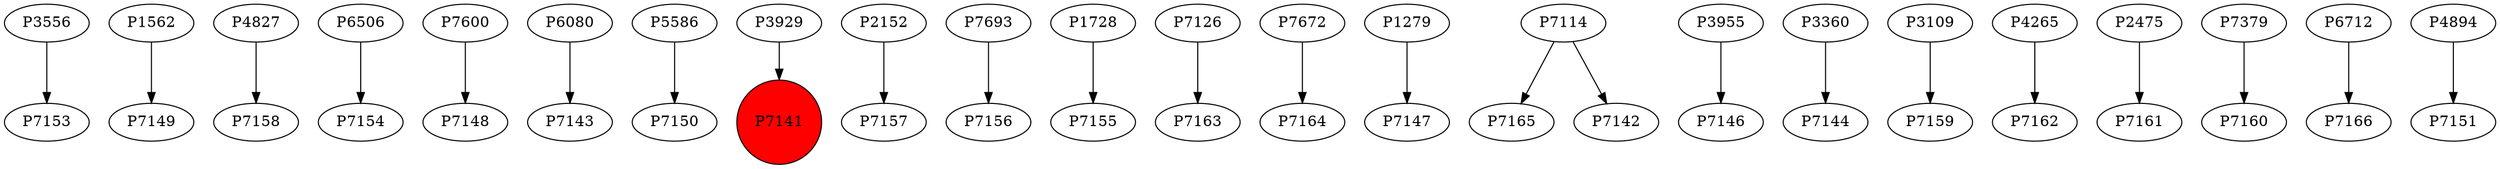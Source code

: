 digraph {
	P3556 -> P7153
	P1562 -> P7149
	P4827 -> P7158
	P6506 -> P7154
	P7600 -> P7148
	P6080 -> P7143
	P5586 -> P7150
	P3929 -> P7141
	P2152 -> P7157
	P7693 -> P7156
	P1728 -> P7155
	P7126 -> P7163
	P7672 -> P7164
	P1279 -> P7147
	P7114 -> P7165
	P3955 -> P7146
	P3360 -> P7144
	P3109 -> P7159
	P4265 -> P7162
	P2475 -> P7161
	P7114 -> P7142
	P7379 -> P7160
	P6712 -> P7166
	P4894 -> P7151
	P7141 [shape=circle]
	P7141 [style=filled]
	P7141 [fillcolor=red]
}